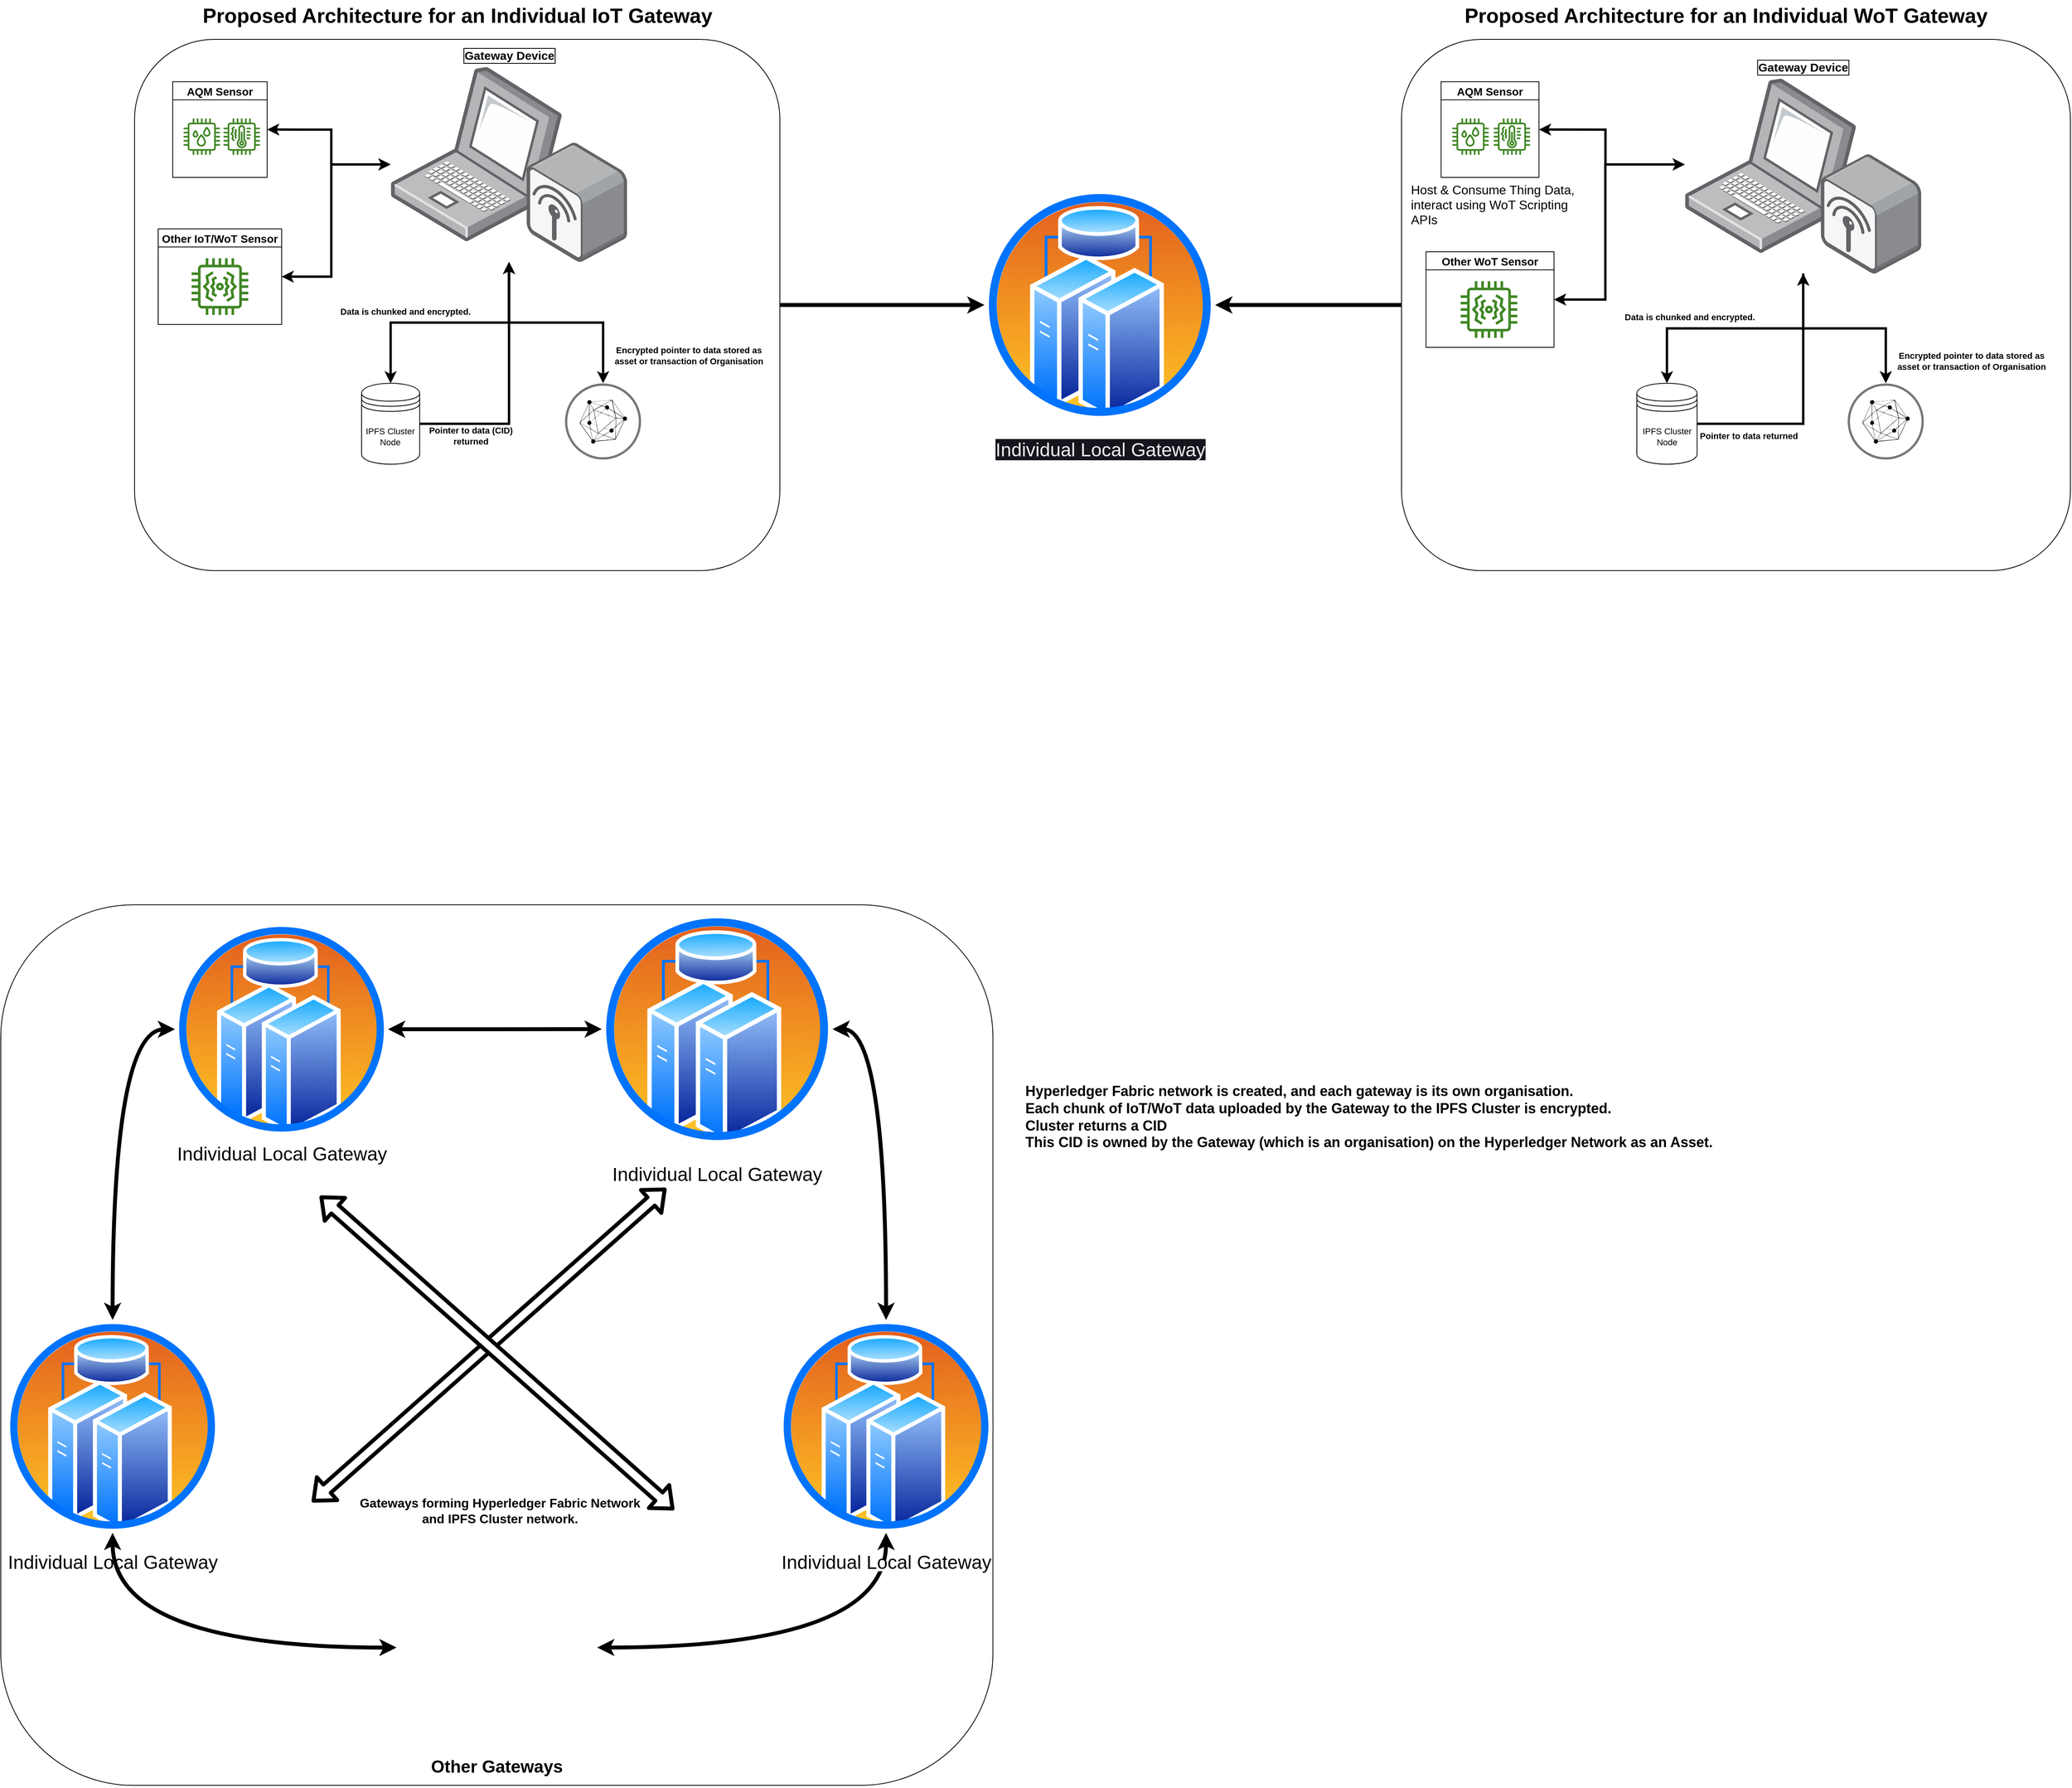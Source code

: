 <mxfile version="21.6.6" type="github">
  <diagram name="Page-1" id="aklOrfjd24qqs5W9E0Lq">
    <mxGraphModel dx="9560" dy="5320" grid="1" gridSize="10" guides="1" tooltips="1" connect="1" arrows="1" fold="1" page="1" pageScale="1" pageWidth="827" pageHeight="1169" math="0" shadow="0">
      <root>
        <mxCell id="0" />
        <mxCell id="1" parent="0" />
        <mxCell id="0mtXq6aFVz5rFMkoWRVZ-219" value="" style="group;fontColor=none;noLabel=1;labelBackgroundColor=none;" parent="1" vertex="1" connectable="0">
          <mxGeometry x="656.78" y="1561.42" width="1254" height="1110" as="geometry" />
        </mxCell>
        <mxCell id="0mtXq6aFVz5rFMkoWRVZ-220" value="" style="rounded=1;whiteSpace=wrap;html=1;fontFamily=Helvetica;fontSize=11;fontColor=default;" parent="0mtXq6aFVz5rFMkoWRVZ-219" vertex="1">
          <mxGeometry x="-6.778" y="-11.42" width="1260.778" height="1119.136" as="geometry" />
        </mxCell>
        <mxCell id="0mtXq6aFVz5rFMkoWRVZ-205" style="edgeStyle=orthogonalEdgeStyle;shape=connector;curved=1;rounded=1;orthogonalLoop=1;jettySize=auto;html=1;exitX=0.5;exitY=1;exitDx=0;exitDy=0;entryX=0;entryY=0.5;entryDx=0;entryDy=0;labelBackgroundColor=default;strokeColor=default;strokeWidth=5;fontFamily=Helvetica;fontSize=11;fontColor=default;startArrow=classic;startFill=1;endArrow=classic;elbow=vertical;" parent="0mtXq6aFVz5rFMkoWRVZ-219" source="0mtXq6aFVz5rFMkoWRVZ-187" target="0mtXq6aFVz5rFMkoWRVZ-197" edge="1">
          <mxGeometry relative="1" as="geometry" />
        </mxCell>
        <mxCell id="0mtXq6aFVz5rFMkoWRVZ-176" value="&lt;br&gt;&lt;span style=&quot;background-color: rgb(255, 255, 255);&quot;&gt;&lt;span style=&quot;font-family: Helvetica; font-size: 24px; font-style: normal; font-variant-ligatures: normal; font-variant-caps: normal; font-weight: 400; letter-spacing: normal; orphans: 2; text-align: center; text-indent: 0px; text-transform: none; widows: 2; word-spacing: 0px; -webkit-text-stroke-width: 0px; text-decoration-thickness: initial; text-decoration-style: initial; text-decoration-color: initial; float: none; display: inline !important;&quot;&gt;Individual Local Gateway&lt;/span&gt;&lt;br&gt;&lt;/span&gt;" style="image;aspect=fixed;perimeter=ellipsePerimeter;html=1;align=center;shadow=0;dashed=0;spacingTop=3;image=img/lib/active_directory/cluster_server.svg;container=0;" parent="0mtXq6aFVz5rFMkoWRVZ-219" vertex="1">
          <mxGeometry x="756.919" width="293.181" height="293.181" as="geometry" />
        </mxCell>
        <mxCell id="0mtXq6aFVz5rFMkoWRVZ-195" style="orthogonalLoop=1;jettySize=auto;html=1;exitX=1;exitY=0.5;exitDx=0;exitDy=0;entryX=0;entryY=0.5;entryDx=0;entryDy=0;strokeWidth=5;strokeColor=default;elbow=vertical;startArrow=classic;startFill=1;" parent="0mtXq6aFVz5rFMkoWRVZ-219" source="0mtXq6aFVz5rFMkoWRVZ-188" target="0mtXq6aFVz5rFMkoWRVZ-176" edge="1">
          <mxGeometry relative="1" as="geometry" />
        </mxCell>
        <mxCell id="0mtXq6aFVz5rFMkoWRVZ-204" style="edgeStyle=orthogonalEdgeStyle;shape=connector;curved=1;rounded=1;orthogonalLoop=1;jettySize=auto;html=1;exitX=0;exitY=0.5;exitDx=0;exitDy=0;entryX=0.5;entryY=0;entryDx=0;entryDy=0;labelBackgroundColor=default;strokeColor=default;strokeWidth=5;fontFamily=Helvetica;fontSize=11;fontColor=default;startArrow=classic;startFill=1;endArrow=classic;elbow=vertical;" parent="0mtXq6aFVz5rFMkoWRVZ-219" source="0mtXq6aFVz5rFMkoWRVZ-188" target="0mtXq6aFVz5rFMkoWRVZ-187" edge="1">
          <mxGeometry relative="1" as="geometry" />
        </mxCell>
        <mxCell id="0mtXq6aFVz5rFMkoWRVZ-188" value="&lt;font style=&quot;font-size: 24px;&quot;&gt;Individual Local Gateway&lt;/font&gt;" style="image;aspect=fixed;perimeter=ellipsePerimeter;html=1;align=center;shadow=0;dashed=0;spacingTop=3;image=img/lib/active_directory/cluster_server.svg;container=0;" parent="0mtXq6aFVz5rFMkoWRVZ-219" vertex="1">
          <mxGeometry x="214.649" y="11.42" width="270.629" height="270.629" as="geometry" />
        </mxCell>
        <mxCell id="0mtXq6aFVz5rFMkoWRVZ-197" value="&lt;p style=&quot;line-height: 100%;&quot;&gt;&lt;span style=&quot;&quot;&gt;&lt;font style=&quot;font-size: 22px;&quot;&gt;&lt;b&gt;Other Gateways&lt;/b&gt;&lt;/font&gt;&lt;/span&gt;&lt;/p&gt;" style="shape=image;html=1;verticalAlign=top;verticalLabelPosition=bottom;labelBackgroundColor=none;imageAspect=0;aspect=fixed;image=https://cdn0.iconfinder.com/data/icons/simple-lines-filled/32/37_More_Functions_Menu_Horizontal_Dots_Hidden-128.png;container=0;" parent="0mtXq6aFVz5rFMkoWRVZ-219" vertex="1">
          <mxGeometry x="496.16" y="805.09" width="254.91" height="254.91" as="geometry" />
        </mxCell>
        <mxCell id="0mtXq6aFVz5rFMkoWRVZ-203" style="edgeStyle=orthogonalEdgeStyle;shape=connector;orthogonalLoop=1;jettySize=auto;html=1;exitX=1;exitY=0.5;exitDx=0;exitDy=0;entryX=0.5;entryY=0;entryDx=0;entryDy=0;labelBackgroundColor=default;strokeColor=default;strokeWidth=5;fontFamily=Helvetica;fontSize=11;fontColor=default;startArrow=classic;startFill=1;endArrow=classic;elbow=vertical;curved=1;" parent="0mtXq6aFVz5rFMkoWRVZ-219" source="0mtXq6aFVz5rFMkoWRVZ-176" target="0mtXq6aFVz5rFMkoWRVZ-177" edge="1">
          <mxGeometry relative="1" as="geometry" />
        </mxCell>
        <mxCell id="0mtXq6aFVz5rFMkoWRVZ-206" style="edgeStyle=orthogonalEdgeStyle;shape=connector;curved=1;rounded=1;orthogonalLoop=1;jettySize=auto;html=1;exitX=1;exitY=0.5;exitDx=0;exitDy=0;labelBackgroundColor=default;strokeColor=default;strokeWidth=5;fontFamily=Helvetica;fontSize=11;fontColor=default;startArrow=classic;startFill=1;endArrow=classic;elbow=vertical;" parent="0mtXq6aFVz5rFMkoWRVZ-219" source="0mtXq6aFVz5rFMkoWRVZ-197" target="0mtXq6aFVz5rFMkoWRVZ-177" edge="1">
          <mxGeometry relative="1" as="geometry" />
        </mxCell>
        <mxCell id="0mtXq6aFVz5rFMkoWRVZ-211" value="" style="shape=flexArrow;endArrow=classic;startArrow=classic;html=1;rounded=1;labelBackgroundColor=default;strokeColor=default;strokeWidth=5;fontFamily=Helvetica;fontSize=11;fontColor=default;curved=1;elbow=vertical;fillColor=#FFFFFF;gradientColor=none;" parent="0mtXq6aFVz5rFMkoWRVZ-219" edge="1">
          <mxGeometry width="100" height="100" relative="1" as="geometry">
            <mxPoint x="388.729" y="747.589" as="sourcePoint" />
            <mxPoint x="838.73" y="348.7" as="targetPoint" />
          </mxGeometry>
        </mxCell>
        <mxCell id="0mtXq6aFVz5rFMkoWRVZ-187" value="&lt;br&gt;&lt;span style=&quot;font-family: Helvetica; font-size: 24px; font-style: normal; font-variant-ligatures: normal; font-variant-caps: normal; font-weight: 400; letter-spacing: normal; orphans: 2; text-align: center; text-indent: 0px; text-transform: none; widows: 2; word-spacing: 0px; -webkit-text-stroke-width: 0px; text-decoration-thickness: initial; text-decoration-style: initial; text-decoration-color: initial; float: none; display: inline !important;&quot;&gt;Individual Local&amp;nbsp;&lt;/span&gt;&lt;span style=&quot;font-family: Helvetica; font-size: 24px; font-style: normal; font-variant-ligatures: normal; font-variant-caps: normal; font-weight: 400; letter-spacing: normal; orphans: 2; text-align: center; text-indent: 0px; text-transform: none; widows: 2; word-spacing: 0px; -webkit-text-stroke-width: 0px; text-decoration-thickness: initial; text-decoration-style: initial; text-decoration-color: initial; float: none; display: inline !important;&quot;&gt;Gateway&lt;/span&gt;" style="image;aspect=fixed;perimeter=ellipsePerimeter;html=1;align=center;shadow=0;dashed=0;spacingTop=3;image=img/lib/active_directory/cluster_server.svg;container=0;labelBackgroundColor=none;" parent="0mtXq6aFVz5rFMkoWRVZ-219" vertex="1">
          <mxGeometry y="516.173" width="270.629" height="270.629" as="geometry" />
        </mxCell>
        <mxCell id="0mtXq6aFVz5rFMkoWRVZ-177" value="&lt;span style=&quot;background-color: rgb(255, 255, 255);&quot;&gt;&lt;br&gt;&lt;span style=&quot;font-family: Helvetica; font-size: 24px; font-style: normal; font-variant-ligatures: normal; font-variant-caps: normal; font-weight: 400; letter-spacing: normal; orphans: 2; text-align: center; text-indent: 0px; text-transform: none; widows: 2; word-spacing: 0px; -webkit-text-stroke-width: 0px; text-decoration-thickness: initial; text-decoration-style: initial; text-decoration-color: initial; float: none; display: inline !important;&quot;&gt;Individual Local Gateway&lt;/span&gt;&lt;br&gt;&lt;/span&gt;" style="image;aspect=fixed;perimeter=ellipsePerimeter;html=1;align=center;shadow=0;dashed=0;spacingTop=3;image=img/lib/active_directory/cluster_server.svg;container=0;fontColor=default;labelBackgroundColor=none;" parent="0mtXq6aFVz5rFMkoWRVZ-219" vertex="1">
          <mxGeometry x="982.865" y="516.173" width="270.629" height="270.629" as="geometry" />
        </mxCell>
        <mxCell id="0mtXq6aFVz5rFMkoWRVZ-223" value="" style="shape=flexArrow;endArrow=classic;startArrow=classic;html=1;rounded=1;labelBackgroundColor=default;strokeColor=default;strokeWidth=5;fontFamily=Helvetica;fontSize=11;fontColor=default;curved=1;elbow=vertical;fillColor=#FFFFFF;gradientColor=none;" parent="1" edge="1">
          <mxGeometry width="100" height="100" relative="1" as="geometry">
            <mxPoint x="1505.51" y="2319.009" as="sourcePoint" />
            <mxPoint x="1055.509" y="1920.12" as="targetPoint" />
          </mxGeometry>
        </mxCell>
        <mxCell id="0mtXq6aFVz5rFMkoWRVZ-224" value="&lt;font style=&quot;font-size: 16px;&quot;&gt;&lt;b&gt;Gateways forming Hyperledger Fabric Network &lt;br&gt;and IPFS Cluster network.&lt;/b&gt;&lt;/font&gt;" style="edgeLabel;html=1;align=center;verticalAlign=middle;resizable=0;points=[];fontSize=14;fontFamily=Helvetica;fontColor=default;container=0;" parent="0mtXq6aFVz5rFMkoWRVZ-223" vertex="1" connectable="0">
          <mxGeometry x="-0.014" y="-6" relative="1" as="geometry">
            <mxPoint x="-4" y="202" as="offset" />
          </mxGeometry>
        </mxCell>
        <mxCell id="KafZrZifVaAwVdbze_bC-2" value="&lt;br&gt;&lt;span style=&quot;color: rgb(240, 240, 240); font-family: Helvetica; font-size: 24px; font-style: normal; font-variant-ligatures: normal; font-variant-caps: normal; font-weight: 400; letter-spacing: normal; orphans: 2; text-align: center; text-indent: 0px; text-transform: none; widows: 2; word-spacing: 0px; -webkit-text-stroke-width: 0px; background-color: rgb(24, 20, 29); text-decoration-thickness: initial; text-decoration-style: initial; text-decoration-color: initial; float: none; display: inline !important;&quot;&gt;Individual Local Gateway&lt;/span&gt;&lt;br&gt;" style="image;aspect=fixed;perimeter=ellipsePerimeter;html=1;align=center;shadow=0;dashed=0;spacingTop=3;image=img/lib/active_directory/cluster_server.svg;container=0;" parent="1" vertex="1">
          <mxGeometry x="1899.999" y="641.02" width="293.181" height="293.181" as="geometry" />
        </mxCell>
        <mxCell id="KafZrZifVaAwVdbze_bC-7" value="" style="group;fontFamily=Helvetica;fontSize=11;fontColor=default;" parent="1" vertex="1" connectable="0">
          <mxGeometry x="2430" y="400" width="850" height="725.22" as="geometry" />
        </mxCell>
        <mxCell id="KafZrZifVaAwVdbze_bC-8" value="&lt;b&gt;&lt;font style=&quot;font-size: 26px;&quot;&gt;Proposed Architecture for an Individual WoT Gateway&lt;/font&gt;&lt;/b&gt;" style="text;html=1;align=center;verticalAlign=middle;resizable=0;points=[];autosize=1;strokeColor=none;fillColor=none;labelBackgroundColor=default;fontSize=11;fontFamily=Helvetica;fontColor=default;" parent="KafZrZifVaAwVdbze_bC-7" vertex="1">
          <mxGeometry x="67.378" width="690" height="40" as="geometry" />
        </mxCell>
        <mxCell id="KafZrZifVaAwVdbze_bC-9" value="&lt;br&gt;&lt;br&gt;&lt;br&gt;&lt;br&gt;&lt;br&gt;&lt;br&gt;&lt;br&gt;&lt;br&gt;&lt;br&gt;&lt;br&gt;&lt;br&gt;&lt;br&gt;&lt;br&gt;&lt;br&gt;&lt;br&gt;&lt;br&gt;&lt;br&gt;&lt;br&gt;&lt;br&gt;&lt;br&gt;&lt;br&gt;&lt;br&gt;&lt;br&gt;&lt;br&gt;&lt;br&gt;&lt;br&gt;&lt;br&gt;&lt;br&gt;&lt;br&gt;&lt;br&gt;&lt;br&gt;&lt;br&gt;&lt;br&gt;&lt;br&gt;&lt;br&gt;&lt;br&gt;&lt;br&gt;&lt;br&gt;&lt;br&gt;&lt;br&gt;" style="rounded=1;whiteSpace=wrap;html=1;container=0;fontFamily=Helvetica;fontSize=11;fontColor=default;" parent="KafZrZifVaAwVdbze_bC-7" vertex="1">
          <mxGeometry y="50" width="850" height="675.22" as="geometry" />
        </mxCell>
        <mxCell id="KafZrZifVaAwVdbze_bC-10" value="IPFS Cluster Node" style="shape=datastore;whiteSpace=wrap;html=1;container=0;movable=1;resizable=1;rotatable=1;deletable=1;editable=1;locked=0;connectable=1;fontFamily=Helvetica;fontSize=11;fontColor=default;" parent="KafZrZifVaAwVdbze_bC-7" vertex="1">
          <mxGeometry x="299.015" y="487.177" width="76.548" height="102.826" as="geometry" />
        </mxCell>
        <mxCell id="KafZrZifVaAwVdbze_bC-11" value="Data is chunked and encrypted.&lt;br&gt;" style="edgeStyle=orthogonalEdgeStyle;rounded=0;orthogonalLoop=1;jettySize=auto;html=1;entryX=0.5;entryY=0;entryDx=0;entryDy=0;labelBorderColor=none;strokeWidth=3;fontStyle=1;labelBackgroundColor=#ffffff;fontColor=#000000;movable=1;resizable=1;rotatable=1;deletable=1;editable=1;locked=0;connectable=1;strokeColor=default;fontFamily=Helvetica;fontSize=11;startArrow=none;startFill=0;endArrow=classic;shape=connector;elbow=vertical;" parent="KafZrZifVaAwVdbze_bC-7" source="KafZrZifVaAwVdbze_bC-17" target="KafZrZifVaAwVdbze_bC-10" edge="1">
          <mxGeometry x="0.371" y="-14" relative="1" as="geometry">
            <mxPoint as="offset" />
          </mxGeometry>
        </mxCell>
        <mxCell id="KafZrZifVaAwVdbze_bC-12" value="&lt;font size=&quot;1&quot; color=&quot;#ffffff&quot;&gt;&lt;b style=&quot;font-size: 16px;&quot;&gt;Hyperledger Peer&lt;br&gt;Organisation A&lt;br&gt;&lt;/b&gt;&lt;/font&gt;" style="image;aspect=fixed;perimeter=ellipsePerimeter;html=1;align=center;shadow=0;dashed=0;fontColor=#4277BB;labelBackgroundColor=default;fontSize=12;spacingTop=3;image=img/lib/ibm/blockchain/hyperledger_fabric.svg;container=0;movable=1;resizable=1;rotatable=1;deletable=1;editable=1;locked=0;connectable=1;fontFamily=Helvetica;" parent="KafZrZifVaAwVdbze_bC-7" vertex="1">
          <mxGeometry x="566.932" y="487.177" width="96.923" height="96.923" as="geometry" />
        </mxCell>
        <mxCell id="PUvk3xZsoCEGTCJhiXDG-11" style="edgeStyle=orthogonalEdgeStyle;shape=connector;rounded=0;orthogonalLoop=1;jettySize=auto;html=1;exitX=1;exitY=0.5;exitDx=0;exitDy=0;labelBackgroundColor=default;strokeColor=default;strokeWidth=3;fontFamily=Helvetica;fontSize=11;fontColor=default;startArrow=classic;startFill=1;endArrow=classic;endFill=1;" edge="1" parent="KafZrZifVaAwVdbze_bC-7" source="KafZrZifVaAwVdbze_bC-13" target="KafZrZifVaAwVdbze_bC-17">
          <mxGeometry relative="1" as="geometry">
            <Array as="points">
              <mxPoint x="259.146" y="165" />
              <mxPoint x="259.146" y="209" />
            </Array>
          </mxGeometry>
        </mxCell>
        <mxCell id="KafZrZifVaAwVdbze_bC-13" value="AQM Sensor" style="swimlane;movable=1;resizable=1;rotatable=1;deletable=1;editable=1;locked=0;connectable=1;fontSize=14;container=0;fontFamily=Helvetica;fontColor=default;" parent="KafZrZifVaAwVdbze_bC-7" vertex="1">
          <mxGeometry x="50.235" y="103.916" width="124.39" height="121.522" as="geometry" />
        </mxCell>
        <mxCell id="KafZrZifVaAwVdbze_bC-15" style="edgeStyle=orthogonalEdgeStyle;rounded=0;orthogonalLoop=1;jettySize=auto;html=1;entryX=0.5;entryY=0;entryDx=0;entryDy=0;strokeWidth=3;movable=1;resizable=1;rotatable=1;deletable=1;editable=1;locked=0;connectable=1;labelBackgroundColor=default;strokeColor=default;fontFamily=Helvetica;fontSize=11;fontColor=default;startArrow=classic;startFill=1;endArrow=classic;shape=connector;elbow=vertical;" parent="KafZrZifVaAwVdbze_bC-7" source="KafZrZifVaAwVdbze_bC-17" target="KafZrZifVaAwVdbze_bC-12" edge="1">
          <mxGeometry relative="1" as="geometry" />
        </mxCell>
        <mxCell id="KafZrZifVaAwVdbze_bC-16" value="&lt;font style=&quot;background-color: rgb(255, 255, 255);&quot; color=&quot;#000000&quot;&gt;Encrypted pointer to data stored as &lt;br&gt;asset or transaction of Organisation&lt;/font&gt;" style="edgeLabel;html=1;align=center;verticalAlign=middle;resizable=1;points=[];fontStyle=1;movable=1;rotatable=1;deletable=1;editable=1;locked=0;connectable=1;container=0;fontFamily=Helvetica;fontSize=11;fontColor=default;" parent="KafZrZifVaAwVdbze_bC-15" vertex="1" connectable="0">
          <mxGeometry x="0.489" y="2" relative="1" as="geometry">
            <mxPoint x="106" y="34" as="offset" />
          </mxGeometry>
        </mxCell>
        <mxCell id="KafZrZifVaAwVdbze_bC-17" value="&lt;span style=&quot;font-size: 15px;&quot;&gt;Gateway Device&lt;/span&gt;" style="image;points=[];aspect=fixed;html=1;align=center;shadow=0;dashed=0;image=img/lib/allied_telesis/wireless/Laptop_Wireless.svg;verticalAlign=bottom;labelPosition=center;verticalLabelPosition=top;labelBorderColor=default;spacingLeft=2;spacingBottom=2;spacingRight=2;fontSize=15;fontStyle=1;container=0;movable=1;resizable=1;rotatable=1;deletable=1;editable=1;locked=0;connectable=1;fontFamily=Helvetica;fontColor=default;" parent="KafZrZifVaAwVdbze_bC-7" vertex="1">
          <mxGeometry x="359.999" y="100.0" width="300.886" height="247.597" as="geometry" />
        </mxCell>
        <mxCell id="KafZrZifVaAwVdbze_bC-18" style="edgeStyle=orthogonalEdgeStyle;rounded=0;orthogonalLoop=1;jettySize=auto;html=1;exitX=1;exitY=0.5;exitDx=0;exitDy=0;strokeWidth=3;labelBackgroundColor=#FFFFFF;fontColor=#000000;movable=1;resizable=1;rotatable=1;deletable=1;editable=1;locked=0;connectable=1;strokeColor=default;fontFamily=Helvetica;fontSize=11;startArrow=none;startFill=0;endArrow=classic;shape=connector;elbow=vertical;" parent="KafZrZifVaAwVdbze_bC-7" source="KafZrZifVaAwVdbze_bC-10" target="KafZrZifVaAwVdbze_bC-17" edge="1">
          <mxGeometry relative="1" as="geometry" />
        </mxCell>
        <mxCell id="KafZrZifVaAwVdbze_bC-19" value="&lt;font style=&quot;background-color: rgb(255, 255, 255);&quot; color=&quot;#000000&quot;&gt;Pointer to data returned&lt;/font&gt;" style="edgeLabel;html=1;align=center;verticalAlign=middle;resizable=1;points=[];fontStyle=1;movable=1;rotatable=1;deletable=1;editable=1;locked=0;connectable=1;container=0;fontFamily=Helvetica;fontSize=11;fontColor=default;" parent="KafZrZifVaAwVdbze_bC-18" vertex="1" connectable="0">
          <mxGeometry x="-0.76" y="1" relative="1" as="geometry">
            <mxPoint x="26" y="16" as="offset" />
          </mxGeometry>
        </mxCell>
        <mxCell id="PUvk3xZsoCEGTCJhiXDG-12" style="edgeStyle=orthogonalEdgeStyle;shape=connector;rounded=0;orthogonalLoop=1;jettySize=auto;html=1;exitX=1;exitY=0.5;exitDx=0;exitDy=0;labelBackgroundColor=default;strokeColor=default;strokeWidth=3;fontFamily=Helvetica;fontSize=11;fontColor=default;startArrow=classic;startFill=1;endArrow=classic;endFill=1;" edge="1" parent="KafZrZifVaAwVdbze_bC-7" source="KafZrZifVaAwVdbze_bC-22" target="KafZrZifVaAwVdbze_bC-17">
          <mxGeometry relative="1" as="geometry">
            <Array as="points">
              <mxPoint x="259" y="381" />
              <mxPoint x="259" y="209" />
            </Array>
          </mxGeometry>
        </mxCell>
        <mxCell id="KafZrZifVaAwVdbze_bC-24" value="" style="sketch=0;outlineConnect=0;fontColor=#232F3E;gradientColor=none;fillColor=#3F8624;strokeColor=none;dashed=0;verticalLabelPosition=bottom;verticalAlign=top;align=center;html=1;fontSize=12;fontStyle=0;aspect=fixed;pointerEvents=1;shape=mxgraph.aws4.iot_thing_humidity_sensor;movable=1;resizable=1;rotatable=1;deletable=1;editable=1;locked=0;connectable=1;container=0;fontFamily=Helvetica;" parent="KafZrZifVaAwVdbze_bC-7" vertex="1">
          <mxGeometry x="64.587" y="150.655" width="46.154" height="46.154" as="geometry" />
        </mxCell>
        <mxCell id="KafZrZifVaAwVdbze_bC-25" value="" style="sketch=0;outlineConnect=0;fontColor=#232F3E;gradientColor=none;fillColor=#3F8624;strokeColor=none;dashed=0;verticalLabelPosition=bottom;verticalAlign=top;align=center;html=1;fontSize=12;fontStyle=0;aspect=fixed;pointerEvents=1;shape=mxgraph.aws4.iot_thing_temperature_vibration_sensor;movable=1;resizable=1;rotatable=1;deletable=1;editable=1;locked=0;connectable=1;container=0;fontFamily=Helvetica;" parent="KafZrZifVaAwVdbze_bC-7" vertex="1">
          <mxGeometry x="117.214" y="150.655" width="46.154" height="46.154" as="geometry" />
        </mxCell>
        <mxCell id="PUvk3xZsoCEGTCJhiXDG-13" value="&lt;span style=&quot;color: rgb(0, 0, 0); font-family: Helvetica; font-size: 16px; font-style: normal; font-variant-ligatures: normal; font-variant-caps: normal; font-weight: 400; letter-spacing: normal; orphans: 2; text-align: center; text-indent: 0px; text-transform: none; widows: 2; word-spacing: 0px; -webkit-text-stroke-width: 0px; background-color: rgb(255, 255, 255); text-decoration-thickness: initial; text-decoration-style: initial; text-decoration-color: initial; float: none; display: inline !important;&quot;&gt;Host &amp;amp; Consume Thing Data,&lt;/span&gt;&lt;br style=&quot;border-color: var(--border-color); color: rgb(0, 0, 0); font-family: Helvetica; font-size: 16px; font-style: normal; font-variant-ligatures: normal; font-variant-caps: normal; font-weight: 400; letter-spacing: normal; orphans: 2; text-align: center; text-indent: 0px; text-transform: none; widows: 2; word-spacing: 0px; -webkit-text-stroke-width: 0px; background-color: rgb(255, 255, 255); text-decoration-thickness: initial; text-decoration-style: initial; text-decoration-color: initial;&quot;&gt;&lt;span style=&quot;color: rgb(0, 0, 0); font-family: Helvetica; font-size: 16px; font-style: normal; font-variant-ligatures: normal; font-variant-caps: normal; font-weight: 400; letter-spacing: normal; orphans: 2; text-align: center; text-indent: 0px; text-transform: none; widows: 2; word-spacing: 0px; -webkit-text-stroke-width: 0px; background-color: rgb(255, 255, 255); text-decoration-thickness: initial; text-decoration-style: initial; text-decoration-color: initial; float: none; display: inline !important;&quot;&gt;interact using WoT Scripting APIs&lt;/span&gt;" style="text;whiteSpace=wrap;html=1;fontSize=11;fontFamily=Helvetica;fontColor=default;" vertex="1" parent="KafZrZifVaAwVdbze_bC-7">
          <mxGeometry x="10" y="225.44" width="210" height="69.13" as="geometry" />
        </mxCell>
        <mxCell id="PUvk3xZsoCEGTCJhiXDG-16" value="" style="group" vertex="1" connectable="0" parent="KafZrZifVaAwVdbze_bC-7">
          <mxGeometry x="31.098" y="320.002" width="162.664" height="121.522" as="geometry" />
        </mxCell>
        <mxCell id="KafZrZifVaAwVdbze_bC-22" value="Other WoT Sensor" style="swimlane;movable=1;resizable=1;rotatable=1;deletable=1;editable=1;locked=0;connectable=1;fontSize=14;container=0;fontFamily=Helvetica;fontColor=default;" parent="PUvk3xZsoCEGTCJhiXDG-16" vertex="1">
          <mxGeometry width="162.664" height="121.522" as="geometry" />
        </mxCell>
        <mxCell id="KafZrZifVaAwVdbze_bC-26" value="" style="sketch=0;outlineConnect=0;fontColor=#232F3E;gradientColor=none;fillColor=#3F8624;strokeColor=none;dashed=0;verticalLabelPosition=bottom;verticalAlign=top;align=center;html=1;fontSize=12;fontStyle=0;aspect=fixed;pointerEvents=1;shape=mxgraph.aws4.iot_thing_vibration_sensor;container=0;movable=1;resizable=1;rotatable=1;deletable=1;editable=1;locked=0;connectable=1;fontFamily=Helvetica;" parent="PUvk3xZsoCEGTCJhiXDG-16" vertex="1">
          <mxGeometry x="44.015" y="37.391" width="72" height="72" as="geometry" />
        </mxCell>
        <mxCell id="KafZrZifVaAwVdbze_bC-40" value="" style="group;fontFamily=Helvetica;fontSize=11;fontColor=default;" parent="1" vertex="1" connectable="0">
          <mxGeometry x="820" y="400" width="820" height="725.22" as="geometry" />
        </mxCell>
        <mxCell id="KafZrZifVaAwVdbze_bC-41" value="&lt;b&gt;&lt;font style=&quot;font-size: 26px;&quot;&gt;Proposed Architecture for an Individual IoT Gateway&lt;/font&gt;&lt;/b&gt;" style="text;html=1;align=center;verticalAlign=middle;resizable=0;points=[];autosize=1;strokeColor=none;fillColor=none;labelBackgroundColor=default;fontSize=11;fontFamily=Helvetica;fontColor=default;" parent="KafZrZifVaAwVdbze_bC-40" vertex="1">
          <mxGeometry x="75" width="670" height="40" as="geometry" />
        </mxCell>
        <mxCell id="KafZrZifVaAwVdbze_bC-42" value="&lt;br&gt;&lt;br&gt;&lt;br&gt;&lt;br&gt;&lt;br&gt;&lt;br&gt;&lt;br&gt;&lt;br&gt;&lt;br&gt;&lt;br&gt;&lt;br&gt;&lt;br&gt;&lt;br&gt;&lt;br&gt;&lt;br&gt;&lt;br&gt;&lt;br&gt;&lt;br&gt;&lt;br&gt;&lt;br&gt;&lt;br&gt;&lt;br&gt;&lt;br&gt;&lt;br&gt;&lt;br&gt;&lt;br&gt;&lt;br&gt;&lt;br&gt;&lt;br&gt;&lt;br&gt;&lt;br&gt;&lt;br&gt;&lt;br&gt;&lt;br&gt;&lt;br&gt;&lt;br&gt;&lt;br&gt;&lt;br&gt;&lt;br&gt;&lt;br&gt;" style="rounded=1;whiteSpace=wrap;html=1;container=0;fontFamily=Helvetica;fontSize=11;fontColor=default;" parent="KafZrZifVaAwVdbze_bC-40" vertex="1">
          <mxGeometry y="50" width="820" height="675.22" as="geometry" />
        </mxCell>
        <mxCell id="KafZrZifVaAwVdbze_bC-43" value="IPFS Cluster Node" style="shape=datastore;whiteSpace=wrap;html=1;container=0;movable=1;resizable=1;rotatable=1;deletable=1;editable=1;locked=0;connectable=1;fontFamily=Helvetica;fontSize=11;fontColor=default;" parent="KafZrZifVaAwVdbze_bC-40" vertex="1">
          <mxGeometry x="288.462" y="487.177" width="73.846" height="102.826" as="geometry" />
        </mxCell>
        <mxCell id="KafZrZifVaAwVdbze_bC-44" value="Data is chunked and encrypted.&lt;br&gt;" style="edgeStyle=orthogonalEdgeStyle;rounded=0;orthogonalLoop=1;jettySize=auto;html=1;entryX=0.5;entryY=0;entryDx=0;entryDy=0;labelBorderColor=none;strokeWidth=3;fontStyle=1;labelBackgroundColor=#ffffff;fontColor=#000000;movable=1;resizable=1;rotatable=1;deletable=1;editable=1;locked=0;connectable=1;strokeColor=default;fontFamily=Helvetica;fontSize=11;startArrow=classic;startFill=1;endArrow=classic;shape=connector;elbow=vertical;" parent="KafZrZifVaAwVdbze_bC-40" source="KafZrZifVaAwVdbze_bC-50" target="KafZrZifVaAwVdbze_bC-43" edge="1">
          <mxGeometry x="0.371" y="-14" relative="1" as="geometry">
            <mxPoint as="offset" />
          </mxGeometry>
        </mxCell>
        <mxCell id="KafZrZifVaAwVdbze_bC-45" value="&lt;font size=&quot;1&quot; color=&quot;#ffffff&quot;&gt;&lt;b style=&quot;font-size: 16px;&quot;&gt;Hyperledger Peer&lt;br&gt;Organisation A&lt;br&gt;&lt;/b&gt;&lt;/font&gt;" style="image;aspect=fixed;perimeter=ellipsePerimeter;html=1;align=center;shadow=0;dashed=0;fontColor=#4277BB;labelBackgroundColor=default;fontSize=12;spacingTop=3;image=img/lib/ibm/blockchain/hyperledger_fabric.svg;container=0;movable=1;resizable=1;rotatable=1;deletable=1;editable=1;locked=0;connectable=1;fontFamily=Helvetica;" parent="KafZrZifVaAwVdbze_bC-40" vertex="1">
          <mxGeometry x="546.923" y="487.177" width="96.923" height="96.923" as="geometry" />
        </mxCell>
        <mxCell id="PUvk3xZsoCEGTCJhiXDG-2" style="edgeStyle=orthogonalEdgeStyle;rounded=0;orthogonalLoop=1;jettySize=auto;html=1;exitX=1;exitY=0.5;exitDx=0;exitDy=0;startArrow=classic;startFill=1;endArrow=classic;endFill=1;strokeWidth=3;" edge="1" parent="KafZrZifVaAwVdbze_bC-40" source="KafZrZifVaAwVdbze_bC-46" target="KafZrZifVaAwVdbze_bC-50">
          <mxGeometry relative="1" as="geometry">
            <Array as="points">
              <mxPoint x="250" y="165" />
              <mxPoint x="250" y="209" />
            </Array>
          </mxGeometry>
        </mxCell>
        <mxCell id="KafZrZifVaAwVdbze_bC-46" value="AQM Sensor" style="swimlane;movable=1;resizable=1;rotatable=1;deletable=1;editable=1;locked=0;connectable=1;fontSize=14;container=0;fontFamily=Helvetica;fontColor=default;" parent="KafZrZifVaAwVdbze_bC-40" vertex="1">
          <mxGeometry x="48.462" y="103.916" width="120" height="121.522" as="geometry" />
        </mxCell>
        <mxCell id="KafZrZifVaAwVdbze_bC-48" style="edgeStyle=orthogonalEdgeStyle;rounded=0;orthogonalLoop=1;jettySize=auto;html=1;entryX=0.5;entryY=0;entryDx=0;entryDy=0;strokeWidth=3;movable=1;resizable=1;rotatable=1;deletable=1;editable=1;locked=0;connectable=1;labelBackgroundColor=default;strokeColor=default;fontFamily=Helvetica;fontSize=11;fontColor=default;startArrow=classic;startFill=1;endArrow=classic;shape=connector;elbow=vertical;" parent="KafZrZifVaAwVdbze_bC-40" source="KafZrZifVaAwVdbze_bC-50" target="KafZrZifVaAwVdbze_bC-45" edge="1">
          <mxGeometry relative="1" as="geometry" />
        </mxCell>
        <mxCell id="KafZrZifVaAwVdbze_bC-49" value="&lt;font style=&quot;background-color: rgb(255, 255, 255);&quot; color=&quot;#000000&quot;&gt;Encrypted pointer to data stored as &lt;br&gt;asset or transaction of Organisation&lt;/font&gt;" style="edgeLabel;html=1;align=center;verticalAlign=middle;resizable=1;points=[];fontStyle=1;movable=1;rotatable=1;deletable=1;editable=1;locked=0;connectable=1;container=0;fontFamily=Helvetica;fontSize=11;fontColor=default;" parent="KafZrZifVaAwVdbze_bC-48" vertex="1" connectable="0">
          <mxGeometry x="0.489" y="2" relative="1" as="geometry">
            <mxPoint x="106" y="34" as="offset" />
          </mxGeometry>
        </mxCell>
        <mxCell id="KafZrZifVaAwVdbze_bC-50" value="&lt;span style=&quot;font-size: 15px;&quot;&gt;Gateway Device&lt;/span&gt;" style="image;points=[];aspect=fixed;html=1;align=center;shadow=0;dashed=0;image=img/lib/allied_telesis/wireless/Laptop_Wireless.svg;verticalAlign=bottom;labelPosition=center;verticalLabelPosition=top;labelBorderColor=default;spacingLeft=2;spacingBottom=2;spacingRight=2;fontSize=15;fontStyle=1;container=0;movable=1;resizable=1;rotatable=1;deletable=1;editable=1;locked=0;connectable=1;fontFamily=Helvetica;fontColor=default;" parent="KafZrZifVaAwVdbze_bC-40" vertex="1">
          <mxGeometry x="325.385" y="85.22" width="300.886" height="247.597" as="geometry" />
        </mxCell>
        <mxCell id="KafZrZifVaAwVdbze_bC-51" style="edgeStyle=orthogonalEdgeStyle;rounded=0;orthogonalLoop=1;jettySize=auto;html=1;exitX=1;exitY=0.5;exitDx=0;exitDy=0;strokeWidth=3;labelBackgroundColor=#FFFFFF;fontColor=#000000;movable=1;resizable=1;rotatable=1;deletable=1;editable=1;locked=0;connectable=1;strokeColor=default;fontFamily=Helvetica;fontSize=11;startArrow=none;startFill=0;endArrow=classic;shape=connector;elbow=vertical;" parent="KafZrZifVaAwVdbze_bC-40" source="KafZrZifVaAwVdbze_bC-43" target="KafZrZifVaAwVdbze_bC-50" edge="1">
          <mxGeometry relative="1" as="geometry" />
        </mxCell>
        <mxCell id="KafZrZifVaAwVdbze_bC-52" value="&lt;font style=&quot;background-color: rgb(255, 255, 255);&quot; color=&quot;#000000&quot;&gt;Pointer to data (CID)&lt;br&gt;returned&lt;/font&gt;" style="edgeLabel;html=1;align=center;verticalAlign=middle;resizable=1;points=[];fontStyle=1;movable=1;rotatable=1;deletable=1;editable=1;locked=0;connectable=1;container=0;fontFamily=Helvetica;fontSize=11;fontColor=default;" parent="KafZrZifVaAwVdbze_bC-51" vertex="1" connectable="0">
          <mxGeometry x="-0.76" y="1" relative="1" as="geometry">
            <mxPoint x="26" y="16" as="offset" />
          </mxGeometry>
        </mxCell>
        <mxCell id="PUvk3xZsoCEGTCJhiXDG-7" style="edgeStyle=orthogonalEdgeStyle;shape=connector;rounded=0;orthogonalLoop=1;jettySize=auto;html=1;exitX=1;exitY=0.5;exitDx=0;exitDy=0;labelBackgroundColor=default;strokeColor=default;strokeWidth=3;fontFamily=Helvetica;fontSize=11;fontColor=default;startArrow=classic;startFill=1;endArrow=classic;endFill=1;" edge="1" parent="KafZrZifVaAwVdbze_bC-40" source="KafZrZifVaAwVdbze_bC-55" target="KafZrZifVaAwVdbze_bC-50">
          <mxGeometry relative="1" as="geometry">
            <Array as="points">
              <mxPoint x="250" y="352" />
              <mxPoint x="250" y="209" />
            </Array>
          </mxGeometry>
        </mxCell>
        <mxCell id="KafZrZifVaAwVdbze_bC-55" value="Other IoT/WoT Sensor" style="swimlane;movable=1;resizable=1;rotatable=1;deletable=1;editable=1;locked=0;connectable=1;fontSize=14;container=0;fontFamily=Helvetica;fontColor=default;" parent="KafZrZifVaAwVdbze_bC-40" vertex="1">
          <mxGeometry x="30" y="290.872" width="156.923" height="121.522" as="geometry" />
        </mxCell>
        <mxCell id="KafZrZifVaAwVdbze_bC-57" value="" style="sketch=0;outlineConnect=0;fontColor=#232F3E;gradientColor=none;fillColor=#3F8624;strokeColor=none;dashed=0;verticalLabelPosition=bottom;verticalAlign=top;align=center;html=1;fontSize=12;fontStyle=0;aspect=fixed;pointerEvents=1;shape=mxgraph.aws4.iot_thing_humidity_sensor;movable=1;resizable=1;rotatable=1;deletable=1;editable=1;locked=0;connectable=1;container=0;fontFamily=Helvetica;" parent="KafZrZifVaAwVdbze_bC-40" vertex="1">
          <mxGeometry x="62.308" y="150.655" width="46.154" height="46.154" as="geometry" />
        </mxCell>
        <mxCell id="KafZrZifVaAwVdbze_bC-58" value="" style="sketch=0;outlineConnect=0;fontColor=#232F3E;gradientColor=none;fillColor=#3F8624;strokeColor=none;dashed=0;verticalLabelPosition=bottom;verticalAlign=top;align=center;html=1;fontSize=12;fontStyle=0;aspect=fixed;pointerEvents=1;shape=mxgraph.aws4.iot_thing_temperature_vibration_sensor;movable=1;resizable=1;rotatable=1;deletable=1;editable=1;locked=0;connectable=1;container=0;fontFamily=Helvetica;" parent="KafZrZifVaAwVdbze_bC-40" vertex="1">
          <mxGeometry x="113.077" y="150.655" width="46.154" height="46.154" as="geometry" />
        </mxCell>
        <mxCell id="KafZrZifVaAwVdbze_bC-59" value="" style="sketch=0;outlineConnect=0;fontColor=#232F3E;gradientColor=none;fillColor=#3F8624;strokeColor=none;dashed=0;verticalLabelPosition=bottom;verticalAlign=top;align=center;html=1;fontSize=12;fontStyle=0;aspect=fixed;pointerEvents=1;shape=mxgraph.aws4.iot_thing_vibration_sensor;container=0;movable=1;resizable=1;rotatable=1;deletable=1;editable=1;locked=0;connectable=1;fontFamily=Helvetica;" parent="KafZrZifVaAwVdbze_bC-40" vertex="1">
          <mxGeometry x="72.462" y="328.263" width="72" height="72" as="geometry" />
        </mxCell>
        <mxCell id="KafZrZifVaAwVdbze_bC-61" style="edgeStyle=none;shape=connector;rounded=1;orthogonalLoop=1;jettySize=auto;html=1;exitX=1;exitY=0.5;exitDx=0;exitDy=0;entryX=0;entryY=0.5;entryDx=0;entryDy=0;labelBackgroundColor=default;strokeColor=default;strokeWidth=5;fontFamily=Helvetica;fontSize=11;fontColor=default;startArrow=none;startFill=0;endArrow=classic;elbow=vertical;" parent="1" source="KafZrZifVaAwVdbze_bC-42" target="KafZrZifVaAwVdbze_bC-2" edge="1">
          <mxGeometry relative="1" as="geometry" />
        </mxCell>
        <mxCell id="KafZrZifVaAwVdbze_bC-63" style="edgeStyle=none;shape=connector;rounded=1;orthogonalLoop=1;jettySize=auto;html=1;exitX=0;exitY=0.5;exitDx=0;exitDy=0;entryX=1;entryY=0.5;entryDx=0;entryDy=0;labelBackgroundColor=default;strokeColor=default;strokeWidth=5;fontFamily=Helvetica;fontSize=11;fontColor=default;startArrow=none;startFill=0;endArrow=classic;elbow=vertical;endFill=1;" parent="1" source="KafZrZifVaAwVdbze_bC-9" target="KafZrZifVaAwVdbze_bC-2" edge="1">
          <mxGeometry relative="1" as="geometry" />
        </mxCell>
        <mxCell id="KafZrZifVaAwVdbze_bC-66" value="&lt;font style=&quot;font-size: 18px;&quot;&gt;&lt;b&gt;Hyperledger Fabric network is created, and each gateway is its own organisation.&lt;br&gt;Each chunk of IoT/WoT data uploaded by the Gateway to the IPFS Cluster is encrypted.&lt;br&gt;&lt;div style=&quot;&quot;&gt;&lt;b style=&quot;background-color: initial;&quot;&gt;Cluster returns a CID&lt;/b&gt;&lt;/div&gt;&lt;div style=&quot;&quot;&gt;&lt;b style=&quot;background-color: initial;&quot;&gt;This CID is owned by the Gateway (which is an organisation) on the Hyperledger Network as an Asset.&lt;/b&gt;&lt;/div&gt;&lt;/b&gt;&lt;/font&gt;" style="text;html=1;align=left;verticalAlign=middle;resizable=0;points=[];autosize=1;strokeColor=none;fillColor=none;fontSize=11;fontFamily=Helvetica;fontColor=default;" parent="1" vertex="1">
          <mxGeometry x="1950" y="1770" width="900" height="100" as="geometry" />
        </mxCell>
      </root>
    </mxGraphModel>
  </diagram>
</mxfile>
